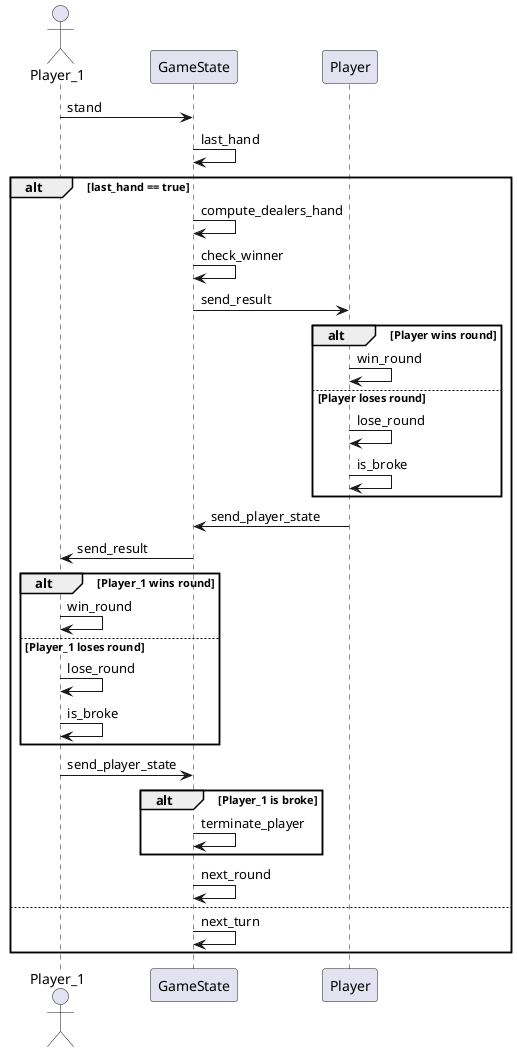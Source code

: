 @startuml
actor Player_1
' The only difference between actor
'and participant is the drawing
participant GameState
participant Player
/' You can also declare:
   participant L as "I have a really\nlong name"  #99FF99
  '/

Player_1->GameState: stand
GameState->GameState: last_hand
alt last_hand == true
  GameState->GameState: compute_dealers_hand
  GameState->GameState: check_winner
  
  GameState->Player: send_result
  alt Player wins round
    Player->Player: win_round
  else Player loses round
    Player->Player: lose_round
    Player->Player: is_broke
  end
  Player->GameState: send_player_state

  GameState->Player_1: send_result
  alt Player_1 wins round
    Player_1->Player_1: win_round
  else Player_1 loses round
    Player_1->Player_1: lose_round
    Player_1->Player_1: is_broke
  end

  Player_1->GameState: send_player_state
  alt Player_1 is broke
    GameState->GameState: terminate_player 
  end

  GameState->GameState: next_round

else 
  GameState->GameState: next_turn
  end

@enduml